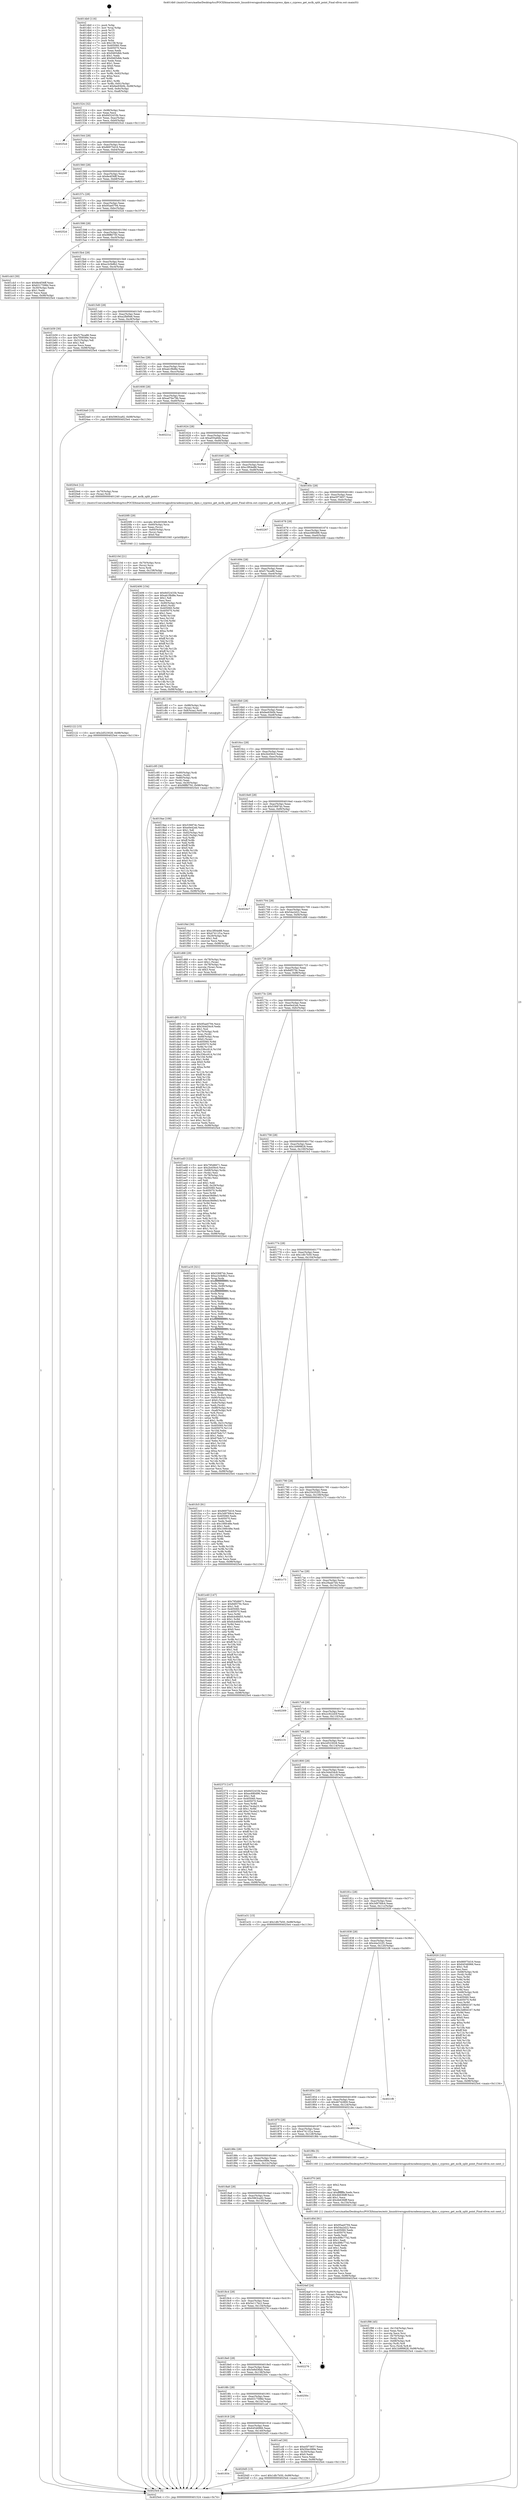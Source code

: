 digraph "0x4014b0" {
  label = "0x4014b0 (/mnt/c/Users/mathe/Desktop/tcc/POCII/binaries/extr_linuxdriversgpudrmradeoncypress_dpm.c_cypress_get_mclk_split_point_Final-ollvm.out::main(0))"
  labelloc = "t"
  node[shape=record]

  Entry [label="",width=0.3,height=0.3,shape=circle,fillcolor=black,style=filled]
  "0x401524" [label="{
     0x401524 [32]\l
     | [instrs]\l
     &nbsp;&nbsp;0x401524 \<+6\>: mov -0x98(%rbp),%eax\l
     &nbsp;&nbsp;0x40152a \<+2\>: mov %eax,%ecx\l
     &nbsp;&nbsp;0x40152c \<+6\>: sub $0x8452433b,%ecx\l
     &nbsp;&nbsp;0x401532 \<+6\>: mov %eax,-0xac(%rbp)\l
     &nbsp;&nbsp;0x401538 \<+6\>: mov %ecx,-0xb0(%rbp)\l
     &nbsp;&nbsp;0x40153e \<+6\>: je 00000000004025cd \<main+0x111d\>\l
  }"]
  "0x4025cd" [label="{
     0x4025cd\l
  }", style=dashed]
  "0x401544" [label="{
     0x401544 [28]\l
     | [instrs]\l
     &nbsp;&nbsp;0x401544 \<+5\>: jmp 0000000000401549 \<main+0x99\>\l
     &nbsp;&nbsp;0x401549 \<+6\>: mov -0xac(%rbp),%eax\l
     &nbsp;&nbsp;0x40154f \<+5\>: sub $0x86975d16,%eax\l
     &nbsp;&nbsp;0x401554 \<+6\>: mov %eax,-0xb4(%rbp)\l
     &nbsp;&nbsp;0x40155a \<+6\>: je 000000000040258f \<main+0x10df\>\l
  }"]
  Exit [label="",width=0.3,height=0.3,shape=circle,fillcolor=black,style=filled,peripheries=2]
  "0x40258f" [label="{
     0x40258f\l
  }", style=dashed]
  "0x401560" [label="{
     0x401560 [28]\l
     | [instrs]\l
     &nbsp;&nbsp;0x401560 \<+5\>: jmp 0000000000401565 \<main+0xb5\>\l
     &nbsp;&nbsp;0x401565 \<+6\>: mov -0xac(%rbp),%eax\l
     &nbsp;&nbsp;0x40156b \<+5\>: sub $0x8e4f36ff,%eax\l
     &nbsp;&nbsp;0x401570 \<+6\>: mov %eax,-0xb8(%rbp)\l
     &nbsp;&nbsp;0x401576 \<+6\>: je 0000000000401cd1 \<main+0x821\>\l
  }"]
  "0x402122" [label="{
     0x402122 [15]\l
     | [instrs]\l
     &nbsp;&nbsp;0x402122 \<+10\>: movl $0x2d523028,-0x98(%rbp)\l
     &nbsp;&nbsp;0x40212c \<+5\>: jmp 00000000004025e4 \<main+0x1134\>\l
  }"]
  "0x401cd1" [label="{
     0x401cd1\l
  }", style=dashed]
  "0x40157c" [label="{
     0x40157c [28]\l
     | [instrs]\l
     &nbsp;&nbsp;0x40157c \<+5\>: jmp 0000000000401581 \<main+0xd1\>\l
     &nbsp;&nbsp;0x401581 \<+6\>: mov -0xac(%rbp),%eax\l
     &nbsp;&nbsp;0x401587 \<+5\>: sub $0x95ae0794,%eax\l
     &nbsp;&nbsp;0x40158c \<+6\>: mov %eax,-0xbc(%rbp)\l
     &nbsp;&nbsp;0x401592 \<+6\>: je 000000000040252d \<main+0x107d\>\l
  }"]
  "0x40210d" [label="{
     0x40210d [21]\l
     | [instrs]\l
     &nbsp;&nbsp;0x40210d \<+4\>: mov -0x70(%rbp),%rcx\l
     &nbsp;&nbsp;0x402111 \<+3\>: mov (%rcx),%rcx\l
     &nbsp;&nbsp;0x402114 \<+3\>: mov %rcx,%rdi\l
     &nbsp;&nbsp;0x402117 \<+6\>: mov %eax,-0x158(%rbp)\l
     &nbsp;&nbsp;0x40211d \<+5\>: call 0000000000401030 \<free@plt\>\l
     | [calls]\l
     &nbsp;&nbsp;0x401030 \{1\} (unknown)\l
  }"]
  "0x40252d" [label="{
     0x40252d\l
  }", style=dashed]
  "0x401598" [label="{
     0x401598 [28]\l
     | [instrs]\l
     &nbsp;&nbsp;0x401598 \<+5\>: jmp 000000000040159d \<main+0xed\>\l
     &nbsp;&nbsp;0x40159d \<+6\>: mov -0xac(%rbp),%eax\l
     &nbsp;&nbsp;0x4015a3 \<+5\>: sub $0x98ffd750,%eax\l
     &nbsp;&nbsp;0x4015a8 \<+6\>: mov %eax,-0xc0(%rbp)\l
     &nbsp;&nbsp;0x4015ae \<+6\>: je 0000000000401cb3 \<main+0x803\>\l
  }"]
  "0x4020f0" [label="{
     0x4020f0 [29]\l
     | [instrs]\l
     &nbsp;&nbsp;0x4020f0 \<+10\>: movabs $0x4030d6,%rdi\l
     &nbsp;&nbsp;0x4020fa \<+4\>: mov -0x60(%rbp),%rcx\l
     &nbsp;&nbsp;0x4020fe \<+2\>: mov %eax,(%rcx)\l
     &nbsp;&nbsp;0x402100 \<+4\>: mov -0x60(%rbp),%rcx\l
     &nbsp;&nbsp;0x402104 \<+2\>: mov (%rcx),%esi\l
     &nbsp;&nbsp;0x402106 \<+2\>: mov $0x0,%al\l
     &nbsp;&nbsp;0x402108 \<+5\>: call 0000000000401040 \<printf@plt\>\l
     | [calls]\l
     &nbsp;&nbsp;0x401040 \{1\} (unknown)\l
  }"]
  "0x401cb3" [label="{
     0x401cb3 [30]\l
     | [instrs]\l
     &nbsp;&nbsp;0x401cb3 \<+5\>: mov $0x8e4f36ff,%eax\l
     &nbsp;&nbsp;0x401cb8 \<+5\>: mov $0x6317598d,%ecx\l
     &nbsp;&nbsp;0x401cbd \<+3\>: mov -0x30(%rbp),%edx\l
     &nbsp;&nbsp;0x401cc0 \<+3\>: cmp $0x1,%edx\l
     &nbsp;&nbsp;0x401cc3 \<+3\>: cmovl %ecx,%eax\l
     &nbsp;&nbsp;0x401cc6 \<+6\>: mov %eax,-0x98(%rbp)\l
     &nbsp;&nbsp;0x401ccc \<+5\>: jmp 00000000004025e4 \<main+0x1134\>\l
  }"]
  "0x4015b4" [label="{
     0x4015b4 [28]\l
     | [instrs]\l
     &nbsp;&nbsp;0x4015b4 \<+5\>: jmp 00000000004015b9 \<main+0x109\>\l
     &nbsp;&nbsp;0x4015b9 \<+6\>: mov -0xac(%rbp),%eax\l
     &nbsp;&nbsp;0x4015bf \<+5\>: sub $0xa1b3b8b2,%eax\l
     &nbsp;&nbsp;0x4015c4 \<+6\>: mov %eax,-0xc4(%rbp)\l
     &nbsp;&nbsp;0x4015ca \<+6\>: je 0000000000401b59 \<main+0x6a9\>\l
  }"]
  "0x401934" [label="{
     0x401934\l
  }", style=dashed]
  "0x401b59" [label="{
     0x401b59 [30]\l
     | [instrs]\l
     &nbsp;&nbsp;0x401b59 \<+5\>: mov $0xf17bca86,%eax\l
     &nbsp;&nbsp;0x401b5e \<+5\>: mov $0x7f59599c,%ecx\l
     &nbsp;&nbsp;0x401b63 \<+3\>: mov -0x31(%rbp),%dl\l
     &nbsp;&nbsp;0x401b66 \<+3\>: test $0x1,%dl\l
     &nbsp;&nbsp;0x401b69 \<+3\>: cmovne %ecx,%eax\l
     &nbsp;&nbsp;0x401b6c \<+6\>: mov %eax,-0x98(%rbp)\l
     &nbsp;&nbsp;0x401b72 \<+5\>: jmp 00000000004025e4 \<main+0x1134\>\l
  }"]
  "0x4015d0" [label="{
     0x4015d0 [28]\l
     | [instrs]\l
     &nbsp;&nbsp;0x4015d0 \<+5\>: jmp 00000000004015d5 \<main+0x125\>\l
     &nbsp;&nbsp;0x4015d5 \<+6\>: mov -0xac(%rbp),%eax\l
     &nbsp;&nbsp;0x4015db \<+5\>: sub $0xa2fbf0e6,%eax\l
     &nbsp;&nbsp;0x4015e0 \<+6\>: mov %eax,-0xc8(%rbp)\l
     &nbsp;&nbsp;0x4015e6 \<+6\>: je 0000000000401c0a \<main+0x75a\>\l
  }"]
  "0x4020d5" [label="{
     0x4020d5 [15]\l
     | [instrs]\l
     &nbsp;&nbsp;0x4020d5 \<+10\>: movl $0x1dfc7b50,-0x98(%rbp)\l
     &nbsp;&nbsp;0x4020df \<+5\>: jmp 00000000004025e4 \<main+0x1134\>\l
  }"]
  "0x401c0a" [label="{
     0x401c0a\l
  }", style=dashed]
  "0x4015ec" [label="{
     0x4015ec [28]\l
     | [instrs]\l
     &nbsp;&nbsp;0x4015ec \<+5\>: jmp 00000000004015f1 \<main+0x141\>\l
     &nbsp;&nbsp;0x4015f1 \<+6\>: mov -0xac(%rbp),%eax\l
     &nbsp;&nbsp;0x4015f7 \<+5\>: sub $0xab1f6d8e,%eax\l
     &nbsp;&nbsp;0x4015fc \<+6\>: mov %eax,-0xcc(%rbp)\l
     &nbsp;&nbsp;0x401602 \<+6\>: je 00000000004024a0 \<main+0xff0\>\l
  }"]
  "0x401f98" [label="{
     0x401f98 [45]\l
     | [instrs]\l
     &nbsp;&nbsp;0x401f98 \<+6\>: mov -0x154(%rbp),%ecx\l
     &nbsp;&nbsp;0x401f9e \<+3\>: imul %eax,%ecx\l
     &nbsp;&nbsp;0x401fa1 \<+3\>: movslq %ecx,%rsi\l
     &nbsp;&nbsp;0x401fa4 \<+4\>: mov -0x70(%rbp),%rdi\l
     &nbsp;&nbsp;0x401fa8 \<+3\>: mov (%rdi),%rdi\l
     &nbsp;&nbsp;0x401fab \<+4\>: mov -0x68(%rbp),%r8\l
     &nbsp;&nbsp;0x401faf \<+3\>: movslq (%r8),%r8\l
     &nbsp;&nbsp;0x401fb2 \<+4\>: mov %rsi,(%rdi,%r8,8)\l
     &nbsp;&nbsp;0x401fb6 \<+10\>: movl $0x1b999828,-0x98(%rbp)\l
     &nbsp;&nbsp;0x401fc0 \<+5\>: jmp 00000000004025e4 \<main+0x1134\>\l
  }"]
  "0x4024a0" [label="{
     0x4024a0 [15]\l
     | [instrs]\l
     &nbsp;&nbsp;0x4024a0 \<+10\>: movl $0x5963ca92,-0x98(%rbp)\l
     &nbsp;&nbsp;0x4024aa \<+5\>: jmp 00000000004025e4 \<main+0x1134\>\l
  }"]
  "0x401608" [label="{
     0x401608 [28]\l
     | [instrs]\l
     &nbsp;&nbsp;0x401608 \<+5\>: jmp 000000000040160d \<main+0x15d\>\l
     &nbsp;&nbsp;0x40160d \<+6\>: mov -0xac(%rbp),%eax\l
     &nbsp;&nbsp;0x401613 \<+5\>: sub $0xad76e79b,%eax\l
     &nbsp;&nbsp;0x401618 \<+6\>: mov %eax,-0xd0(%rbp)\l
     &nbsp;&nbsp;0x40161e \<+6\>: je 000000000040221a \<main+0xd6a\>\l
  }"]
  "0x401f70" [label="{
     0x401f70 [40]\l
     | [instrs]\l
     &nbsp;&nbsp;0x401f70 \<+5\>: mov $0x2,%ecx\l
     &nbsp;&nbsp;0x401f75 \<+1\>: cltd\l
     &nbsp;&nbsp;0x401f76 \<+2\>: idiv %ecx\l
     &nbsp;&nbsp;0x401f78 \<+6\>: imul $0xfffffffe,%edx,%ecx\l
     &nbsp;&nbsp;0x401f7e \<+6\>: sub $0x4b63fdff,%ecx\l
     &nbsp;&nbsp;0x401f84 \<+3\>: add $0x1,%ecx\l
     &nbsp;&nbsp;0x401f87 \<+6\>: add $0x4b63fdff,%ecx\l
     &nbsp;&nbsp;0x401f8d \<+6\>: mov %ecx,-0x154(%rbp)\l
     &nbsp;&nbsp;0x401f93 \<+5\>: call 0000000000401160 \<next_i\>\l
     | [calls]\l
     &nbsp;&nbsp;0x401160 \{1\} (/mnt/c/Users/mathe/Desktop/tcc/POCII/binaries/extr_linuxdriversgpudrmradeoncypress_dpm.c_cypress_get_mclk_split_point_Final-ollvm.out::next_i)\l
  }"]
  "0x40221a" [label="{
     0x40221a\l
  }", style=dashed]
  "0x401624" [label="{
     0x401624 [28]\l
     | [instrs]\l
     &nbsp;&nbsp;0x401624 \<+5\>: jmp 0000000000401629 \<main+0x179\>\l
     &nbsp;&nbsp;0x401629 \<+6\>: mov -0xac(%rbp),%eax\l
     &nbsp;&nbsp;0x40162f \<+5\>: sub $0xaf35a84b,%eax\l
     &nbsp;&nbsp;0x401634 \<+6\>: mov %eax,-0xd4(%rbp)\l
     &nbsp;&nbsp;0x40163a \<+6\>: je 00000000004025b9 \<main+0x1109\>\l
  }"]
  "0x401d85" [label="{
     0x401d85 [172]\l
     | [instrs]\l
     &nbsp;&nbsp;0x401d85 \<+5\>: mov $0x95ae0794,%ecx\l
     &nbsp;&nbsp;0x401d8a \<+5\>: mov $0x344d34c9,%edx\l
     &nbsp;&nbsp;0x401d8f \<+3\>: mov $0x1,%sil\l
     &nbsp;&nbsp;0x401d92 \<+4\>: mov -0x70(%rbp),%rdi\l
     &nbsp;&nbsp;0x401d96 \<+3\>: mov %rax,(%rdi)\l
     &nbsp;&nbsp;0x401d99 \<+4\>: mov -0x68(%rbp),%rax\l
     &nbsp;&nbsp;0x401d9d \<+6\>: movl $0x0,(%rax)\l
     &nbsp;&nbsp;0x401da3 \<+8\>: mov 0x405060,%r8d\l
     &nbsp;&nbsp;0x401dab \<+8\>: mov 0x405070,%r9d\l
     &nbsp;&nbsp;0x401db3 \<+3\>: mov %r8d,%r10d\l
     &nbsp;&nbsp;0x401db6 \<+7\>: sub $0x336cc614,%r10d\l
     &nbsp;&nbsp;0x401dbd \<+4\>: sub $0x1,%r10d\l
     &nbsp;&nbsp;0x401dc1 \<+7\>: add $0x336cc614,%r10d\l
     &nbsp;&nbsp;0x401dc8 \<+4\>: imul %r10d,%r8d\l
     &nbsp;&nbsp;0x401dcc \<+4\>: and $0x1,%r8d\l
     &nbsp;&nbsp;0x401dd0 \<+4\>: cmp $0x0,%r8d\l
     &nbsp;&nbsp;0x401dd4 \<+4\>: sete %r11b\l
     &nbsp;&nbsp;0x401dd8 \<+4\>: cmp $0xa,%r9d\l
     &nbsp;&nbsp;0x401ddc \<+3\>: setl %bl\l
     &nbsp;&nbsp;0x401ddf \<+3\>: mov %r11b,%r14b\l
     &nbsp;&nbsp;0x401de2 \<+4\>: xor $0xff,%r14b\l
     &nbsp;&nbsp;0x401de6 \<+3\>: mov %bl,%r15b\l
     &nbsp;&nbsp;0x401de9 \<+4\>: xor $0xff,%r15b\l
     &nbsp;&nbsp;0x401ded \<+4\>: xor $0x1,%sil\l
     &nbsp;&nbsp;0x401df1 \<+3\>: mov %r14b,%r12b\l
     &nbsp;&nbsp;0x401df4 \<+4\>: and $0xff,%r12b\l
     &nbsp;&nbsp;0x401df8 \<+3\>: and %sil,%r11b\l
     &nbsp;&nbsp;0x401dfb \<+3\>: mov %r15b,%r13b\l
     &nbsp;&nbsp;0x401dfe \<+4\>: and $0xff,%r13b\l
     &nbsp;&nbsp;0x401e02 \<+3\>: and %sil,%bl\l
     &nbsp;&nbsp;0x401e05 \<+3\>: or %r11b,%r12b\l
     &nbsp;&nbsp;0x401e08 \<+3\>: or %bl,%r13b\l
     &nbsp;&nbsp;0x401e0b \<+3\>: xor %r13b,%r12b\l
     &nbsp;&nbsp;0x401e0e \<+3\>: or %r15b,%r14b\l
     &nbsp;&nbsp;0x401e11 \<+4\>: xor $0xff,%r14b\l
     &nbsp;&nbsp;0x401e15 \<+4\>: or $0x1,%sil\l
     &nbsp;&nbsp;0x401e19 \<+3\>: and %sil,%r14b\l
     &nbsp;&nbsp;0x401e1c \<+3\>: or %r14b,%r12b\l
     &nbsp;&nbsp;0x401e1f \<+4\>: test $0x1,%r12b\l
     &nbsp;&nbsp;0x401e23 \<+3\>: cmovne %edx,%ecx\l
     &nbsp;&nbsp;0x401e26 \<+6\>: mov %ecx,-0x98(%rbp)\l
     &nbsp;&nbsp;0x401e2c \<+5\>: jmp 00000000004025e4 \<main+0x1134\>\l
  }"]
  "0x4025b9" [label="{
     0x4025b9\l
  }", style=dashed]
  "0x401640" [label="{
     0x401640 [28]\l
     | [instrs]\l
     &nbsp;&nbsp;0x401640 \<+5\>: jmp 0000000000401645 \<main+0x195\>\l
     &nbsp;&nbsp;0x401645 \<+6\>: mov -0xac(%rbp),%eax\l
     &nbsp;&nbsp;0x40164b \<+5\>: sub $0xc3f04e88,%eax\l
     &nbsp;&nbsp;0x401650 \<+6\>: mov %eax,-0xd8(%rbp)\l
     &nbsp;&nbsp;0x401656 \<+6\>: je 00000000004020e4 \<main+0xc34\>\l
  }"]
  "0x401918" [label="{
     0x401918 [28]\l
     | [instrs]\l
     &nbsp;&nbsp;0x401918 \<+5\>: jmp 000000000040191d \<main+0x46d\>\l
     &nbsp;&nbsp;0x40191d \<+6\>: mov -0xac(%rbp),%eax\l
     &nbsp;&nbsp;0x401923 \<+5\>: sub $0x64546966,%eax\l
     &nbsp;&nbsp;0x401928 \<+6\>: mov %eax,-0x140(%rbp)\l
     &nbsp;&nbsp;0x40192e \<+6\>: je 00000000004020d5 \<main+0xc25\>\l
  }"]
  "0x4020e4" [label="{
     0x4020e4 [12]\l
     | [instrs]\l
     &nbsp;&nbsp;0x4020e4 \<+4\>: mov -0x70(%rbp),%rax\l
     &nbsp;&nbsp;0x4020e8 \<+3\>: mov (%rax),%rdi\l
     &nbsp;&nbsp;0x4020eb \<+5\>: call 0000000000401240 \<cypress_get_mclk_split_point\>\l
     | [calls]\l
     &nbsp;&nbsp;0x401240 \{1\} (/mnt/c/Users/mathe/Desktop/tcc/POCII/binaries/extr_linuxdriversgpudrmradeoncypress_dpm.c_cypress_get_mclk_split_point_Final-ollvm.out::cypress_get_mclk_split_point)\l
  }"]
  "0x40165c" [label="{
     0x40165c [28]\l
     | [instrs]\l
     &nbsp;&nbsp;0x40165c \<+5\>: jmp 0000000000401661 \<main+0x1b1\>\l
     &nbsp;&nbsp;0x401661 \<+6\>: mov -0xac(%rbp),%eax\l
     &nbsp;&nbsp;0x401667 \<+5\>: sub $0xe5f73657,%eax\l
     &nbsp;&nbsp;0x40166c \<+6\>: mov %eax,-0xdc(%rbp)\l
     &nbsp;&nbsp;0x401672 \<+6\>: je 0000000000402267 \<main+0xdb7\>\l
  }"]
  "0x401cef" [label="{
     0x401cef [30]\l
     | [instrs]\l
     &nbsp;&nbsp;0x401cef \<+5\>: mov $0xe5f73657,%eax\l
     &nbsp;&nbsp;0x401cf4 \<+5\>: mov $0x50ec089e,%ecx\l
     &nbsp;&nbsp;0x401cf9 \<+3\>: mov -0x30(%rbp),%edx\l
     &nbsp;&nbsp;0x401cfc \<+3\>: cmp $0x0,%edx\l
     &nbsp;&nbsp;0x401cff \<+3\>: cmove %ecx,%eax\l
     &nbsp;&nbsp;0x401d02 \<+6\>: mov %eax,-0x98(%rbp)\l
     &nbsp;&nbsp;0x401d08 \<+5\>: jmp 00000000004025e4 \<main+0x1134\>\l
  }"]
  "0x402267" [label="{
     0x402267\l
  }", style=dashed]
  "0x401678" [label="{
     0x401678 [28]\l
     | [instrs]\l
     &nbsp;&nbsp;0x401678 \<+5\>: jmp 000000000040167d \<main+0x1cd\>\l
     &nbsp;&nbsp;0x40167d \<+6\>: mov -0xac(%rbp),%eax\l
     &nbsp;&nbsp;0x401683 \<+5\>: sub $0xec680d96,%eax\l
     &nbsp;&nbsp;0x401688 \<+6\>: mov %eax,-0xe0(%rbp)\l
     &nbsp;&nbsp;0x40168e \<+6\>: je 0000000000402406 \<main+0xf56\>\l
  }"]
  "0x4018fc" [label="{
     0x4018fc [28]\l
     | [instrs]\l
     &nbsp;&nbsp;0x4018fc \<+5\>: jmp 0000000000401901 \<main+0x451\>\l
     &nbsp;&nbsp;0x401901 \<+6\>: mov -0xac(%rbp),%eax\l
     &nbsp;&nbsp;0x401907 \<+5\>: sub $0x6317598d,%eax\l
     &nbsp;&nbsp;0x40190c \<+6\>: mov %eax,-0x13c(%rbp)\l
     &nbsp;&nbsp;0x401912 \<+6\>: je 0000000000401cef \<main+0x83f\>\l
  }"]
  "0x402406" [label="{
     0x402406 [154]\l
     | [instrs]\l
     &nbsp;&nbsp;0x402406 \<+5\>: mov $0x8452433b,%eax\l
     &nbsp;&nbsp;0x40240b \<+5\>: mov $0xab1f6d8e,%ecx\l
     &nbsp;&nbsp;0x402410 \<+2\>: mov $0x1,%dl\l
     &nbsp;&nbsp;0x402412 \<+2\>: xor %esi,%esi\l
     &nbsp;&nbsp;0x402414 \<+7\>: mov -0x90(%rbp),%rdi\l
     &nbsp;&nbsp;0x40241b \<+6\>: movl $0x0,(%rdi)\l
     &nbsp;&nbsp;0x402421 \<+8\>: mov 0x405060,%r8d\l
     &nbsp;&nbsp;0x402429 \<+8\>: mov 0x405070,%r9d\l
     &nbsp;&nbsp;0x402431 \<+3\>: sub $0x1,%esi\l
     &nbsp;&nbsp;0x402434 \<+3\>: mov %r8d,%r10d\l
     &nbsp;&nbsp;0x402437 \<+3\>: add %esi,%r10d\l
     &nbsp;&nbsp;0x40243a \<+4\>: imul %r10d,%r8d\l
     &nbsp;&nbsp;0x40243e \<+4\>: and $0x1,%r8d\l
     &nbsp;&nbsp;0x402442 \<+4\>: cmp $0x0,%r8d\l
     &nbsp;&nbsp;0x402446 \<+4\>: sete %r11b\l
     &nbsp;&nbsp;0x40244a \<+4\>: cmp $0xa,%r9d\l
     &nbsp;&nbsp;0x40244e \<+3\>: setl %bl\l
     &nbsp;&nbsp;0x402451 \<+3\>: mov %r11b,%r14b\l
     &nbsp;&nbsp;0x402454 \<+4\>: xor $0xff,%r14b\l
     &nbsp;&nbsp;0x402458 \<+3\>: mov %bl,%r15b\l
     &nbsp;&nbsp;0x40245b \<+4\>: xor $0xff,%r15b\l
     &nbsp;&nbsp;0x40245f \<+3\>: xor $0x1,%dl\l
     &nbsp;&nbsp;0x402462 \<+3\>: mov %r14b,%r12b\l
     &nbsp;&nbsp;0x402465 \<+4\>: and $0xff,%r12b\l
     &nbsp;&nbsp;0x402469 \<+3\>: and %dl,%r11b\l
     &nbsp;&nbsp;0x40246c \<+3\>: mov %r15b,%r13b\l
     &nbsp;&nbsp;0x40246f \<+4\>: and $0xff,%r13b\l
     &nbsp;&nbsp;0x402473 \<+2\>: and %dl,%bl\l
     &nbsp;&nbsp;0x402475 \<+3\>: or %r11b,%r12b\l
     &nbsp;&nbsp;0x402478 \<+3\>: or %bl,%r13b\l
     &nbsp;&nbsp;0x40247b \<+3\>: xor %r13b,%r12b\l
     &nbsp;&nbsp;0x40247e \<+3\>: or %r15b,%r14b\l
     &nbsp;&nbsp;0x402481 \<+4\>: xor $0xff,%r14b\l
     &nbsp;&nbsp;0x402485 \<+3\>: or $0x1,%dl\l
     &nbsp;&nbsp;0x402488 \<+3\>: and %dl,%r14b\l
     &nbsp;&nbsp;0x40248b \<+3\>: or %r14b,%r12b\l
     &nbsp;&nbsp;0x40248e \<+4\>: test $0x1,%r12b\l
     &nbsp;&nbsp;0x402492 \<+3\>: cmovne %ecx,%eax\l
     &nbsp;&nbsp;0x402495 \<+6\>: mov %eax,-0x98(%rbp)\l
     &nbsp;&nbsp;0x40249b \<+5\>: jmp 00000000004025e4 \<main+0x1134\>\l
  }"]
  "0x401694" [label="{
     0x401694 [28]\l
     | [instrs]\l
     &nbsp;&nbsp;0x401694 \<+5\>: jmp 0000000000401699 \<main+0x1e9\>\l
     &nbsp;&nbsp;0x401699 \<+6\>: mov -0xac(%rbp),%eax\l
     &nbsp;&nbsp;0x40169f \<+5\>: sub $0xf17bca86,%eax\l
     &nbsp;&nbsp;0x4016a4 \<+6\>: mov %eax,-0xe4(%rbp)\l
     &nbsp;&nbsp;0x4016aa \<+6\>: je 0000000000401c82 \<main+0x7d2\>\l
  }"]
  "0x40250c" [label="{
     0x40250c\l
  }", style=dashed]
  "0x401c82" [label="{
     0x401c82 [19]\l
     | [instrs]\l
     &nbsp;&nbsp;0x401c82 \<+7\>: mov -0x88(%rbp),%rax\l
     &nbsp;&nbsp;0x401c89 \<+3\>: mov (%rax),%rax\l
     &nbsp;&nbsp;0x401c8c \<+4\>: mov 0x8(%rax),%rdi\l
     &nbsp;&nbsp;0x401c90 \<+5\>: call 0000000000401060 \<atoi@plt\>\l
     | [calls]\l
     &nbsp;&nbsp;0x401060 \{1\} (unknown)\l
  }"]
  "0x4016b0" [label="{
     0x4016b0 [28]\l
     | [instrs]\l
     &nbsp;&nbsp;0x4016b0 \<+5\>: jmp 00000000004016b5 \<main+0x205\>\l
     &nbsp;&nbsp;0x4016b5 \<+6\>: mov -0xac(%rbp),%eax\l
     &nbsp;&nbsp;0x4016bb \<+5\>: sub $0xfee93b0b,%eax\l
     &nbsp;&nbsp;0x4016c0 \<+6\>: mov %eax,-0xe8(%rbp)\l
     &nbsp;&nbsp;0x4016c6 \<+6\>: je 00000000004019ae \<main+0x4fe\>\l
  }"]
  "0x4018e0" [label="{
     0x4018e0 [28]\l
     | [instrs]\l
     &nbsp;&nbsp;0x4018e0 \<+5\>: jmp 00000000004018e5 \<main+0x435\>\l
     &nbsp;&nbsp;0x4018e5 \<+6\>: mov -0xac(%rbp),%eax\l
     &nbsp;&nbsp;0x4018eb \<+5\>: sub $0x5e6d36ab,%eax\l
     &nbsp;&nbsp;0x4018f0 \<+6\>: mov %eax,-0x138(%rbp)\l
     &nbsp;&nbsp;0x4018f6 \<+6\>: je 000000000040250c \<main+0x105c\>\l
  }"]
  "0x4019ae" [label="{
     0x4019ae [106]\l
     | [instrs]\l
     &nbsp;&nbsp;0x4019ae \<+5\>: mov $0x53687dc,%eax\l
     &nbsp;&nbsp;0x4019b3 \<+5\>: mov $0xe0e42eb,%ecx\l
     &nbsp;&nbsp;0x4019b8 \<+2\>: mov $0x1,%dl\l
     &nbsp;&nbsp;0x4019ba \<+7\>: mov -0x92(%rbp),%sil\l
     &nbsp;&nbsp;0x4019c1 \<+7\>: mov -0x91(%rbp),%dil\l
     &nbsp;&nbsp;0x4019c8 \<+3\>: mov %sil,%r8b\l
     &nbsp;&nbsp;0x4019cb \<+4\>: xor $0xff,%r8b\l
     &nbsp;&nbsp;0x4019cf \<+3\>: mov %dil,%r9b\l
     &nbsp;&nbsp;0x4019d2 \<+4\>: xor $0xff,%r9b\l
     &nbsp;&nbsp;0x4019d6 \<+3\>: xor $0x0,%dl\l
     &nbsp;&nbsp;0x4019d9 \<+3\>: mov %r8b,%r10b\l
     &nbsp;&nbsp;0x4019dc \<+4\>: and $0x0,%r10b\l
     &nbsp;&nbsp;0x4019e0 \<+3\>: and %dl,%sil\l
     &nbsp;&nbsp;0x4019e3 \<+3\>: mov %r9b,%r11b\l
     &nbsp;&nbsp;0x4019e6 \<+4\>: and $0x0,%r11b\l
     &nbsp;&nbsp;0x4019ea \<+3\>: and %dl,%dil\l
     &nbsp;&nbsp;0x4019ed \<+3\>: or %sil,%r10b\l
     &nbsp;&nbsp;0x4019f0 \<+3\>: or %dil,%r11b\l
     &nbsp;&nbsp;0x4019f3 \<+3\>: xor %r11b,%r10b\l
     &nbsp;&nbsp;0x4019f6 \<+3\>: or %r9b,%r8b\l
     &nbsp;&nbsp;0x4019f9 \<+4\>: xor $0xff,%r8b\l
     &nbsp;&nbsp;0x4019fd \<+3\>: or $0x0,%dl\l
     &nbsp;&nbsp;0x401a00 \<+3\>: and %dl,%r8b\l
     &nbsp;&nbsp;0x401a03 \<+3\>: or %r8b,%r10b\l
     &nbsp;&nbsp;0x401a06 \<+4\>: test $0x1,%r10b\l
     &nbsp;&nbsp;0x401a0a \<+3\>: cmovne %ecx,%eax\l
     &nbsp;&nbsp;0x401a0d \<+6\>: mov %eax,-0x98(%rbp)\l
     &nbsp;&nbsp;0x401a13 \<+5\>: jmp 00000000004025e4 \<main+0x1134\>\l
  }"]
  "0x4016cc" [label="{
     0x4016cc [28]\l
     | [instrs]\l
     &nbsp;&nbsp;0x4016cc \<+5\>: jmp 00000000004016d1 \<main+0x221\>\l
     &nbsp;&nbsp;0x4016d1 \<+6\>: mov -0xac(%rbp),%eax\l
     &nbsp;&nbsp;0x4016d7 \<+5\>: sub $0x2b456c0,%eax\l
     &nbsp;&nbsp;0x4016dc \<+6\>: mov %eax,-0xec(%rbp)\l
     &nbsp;&nbsp;0x4016e2 \<+6\>: je 0000000000401f4d \<main+0xa9d\>\l
  }"]
  "0x4025e4" [label="{
     0x4025e4 [5]\l
     | [instrs]\l
     &nbsp;&nbsp;0x4025e4 \<+5\>: jmp 0000000000401524 \<main+0x74\>\l
  }"]
  "0x4014b0" [label="{
     0x4014b0 [116]\l
     | [instrs]\l
     &nbsp;&nbsp;0x4014b0 \<+1\>: push %rbp\l
     &nbsp;&nbsp;0x4014b1 \<+3\>: mov %rsp,%rbp\l
     &nbsp;&nbsp;0x4014b4 \<+2\>: push %r15\l
     &nbsp;&nbsp;0x4014b6 \<+2\>: push %r14\l
     &nbsp;&nbsp;0x4014b8 \<+2\>: push %r13\l
     &nbsp;&nbsp;0x4014ba \<+2\>: push %r12\l
     &nbsp;&nbsp;0x4014bc \<+1\>: push %rbx\l
     &nbsp;&nbsp;0x4014bd \<+7\>: sub $0x158,%rsp\l
     &nbsp;&nbsp;0x4014c4 \<+7\>: mov 0x405060,%eax\l
     &nbsp;&nbsp;0x4014cb \<+7\>: mov 0x405070,%ecx\l
     &nbsp;&nbsp;0x4014d2 \<+2\>: mov %eax,%edx\l
     &nbsp;&nbsp;0x4014d4 \<+6\>: sub $0x9465dbb,%edx\l
     &nbsp;&nbsp;0x4014da \<+3\>: sub $0x1,%edx\l
     &nbsp;&nbsp;0x4014dd \<+6\>: add $0x9465dbb,%edx\l
     &nbsp;&nbsp;0x4014e3 \<+3\>: imul %edx,%eax\l
     &nbsp;&nbsp;0x4014e6 \<+3\>: and $0x1,%eax\l
     &nbsp;&nbsp;0x4014e9 \<+3\>: cmp $0x0,%eax\l
     &nbsp;&nbsp;0x4014ec \<+4\>: sete %r8b\l
     &nbsp;&nbsp;0x4014f0 \<+4\>: and $0x1,%r8b\l
     &nbsp;&nbsp;0x4014f4 \<+7\>: mov %r8b,-0x92(%rbp)\l
     &nbsp;&nbsp;0x4014fb \<+3\>: cmp $0xa,%ecx\l
     &nbsp;&nbsp;0x4014fe \<+4\>: setl %r8b\l
     &nbsp;&nbsp;0x401502 \<+4\>: and $0x1,%r8b\l
     &nbsp;&nbsp;0x401506 \<+7\>: mov %r8b,-0x91(%rbp)\l
     &nbsp;&nbsp;0x40150d \<+10\>: movl $0xfee93b0b,-0x98(%rbp)\l
     &nbsp;&nbsp;0x401517 \<+6\>: mov %edi,-0x9c(%rbp)\l
     &nbsp;&nbsp;0x40151d \<+7\>: mov %rsi,-0xa8(%rbp)\l
  }"]
  "0x402276" [label="{
     0x402276\l
  }", style=dashed]
  "0x401f4d" [label="{
     0x401f4d [30]\l
     | [instrs]\l
     &nbsp;&nbsp;0x401f4d \<+5\>: mov $0xc3f04e88,%eax\l
     &nbsp;&nbsp;0x401f52 \<+5\>: mov $0x47411f1a,%ecx\l
     &nbsp;&nbsp;0x401f57 \<+3\>: mov -0x29(%rbp),%dl\l
     &nbsp;&nbsp;0x401f5a \<+3\>: test $0x1,%dl\l
     &nbsp;&nbsp;0x401f5d \<+3\>: cmovne %ecx,%eax\l
     &nbsp;&nbsp;0x401f60 \<+6\>: mov %eax,-0x98(%rbp)\l
     &nbsp;&nbsp;0x401f66 \<+5\>: jmp 00000000004025e4 \<main+0x1134\>\l
  }"]
  "0x4016e8" [label="{
     0x4016e8 [28]\l
     | [instrs]\l
     &nbsp;&nbsp;0x4016e8 \<+5\>: jmp 00000000004016ed \<main+0x23d\>\l
     &nbsp;&nbsp;0x4016ed \<+6\>: mov -0xac(%rbp),%eax\l
     &nbsp;&nbsp;0x4016f3 \<+5\>: sub $0x53687dc,%eax\l
     &nbsp;&nbsp;0x4016f8 \<+6\>: mov %eax,-0xf0(%rbp)\l
     &nbsp;&nbsp;0x4016fe \<+6\>: je 00000000004024c7 \<main+0x1017\>\l
  }"]
  "0x4018c4" [label="{
     0x4018c4 [28]\l
     | [instrs]\l
     &nbsp;&nbsp;0x4018c4 \<+5\>: jmp 00000000004018c9 \<main+0x419\>\l
     &nbsp;&nbsp;0x4018c9 \<+6\>: mov -0xac(%rbp),%eax\l
     &nbsp;&nbsp;0x4018cf \<+5\>: sub $0x5e117bc2,%eax\l
     &nbsp;&nbsp;0x4018d4 \<+6\>: mov %eax,-0x134(%rbp)\l
     &nbsp;&nbsp;0x4018da \<+6\>: je 0000000000402276 \<main+0xdc6\>\l
  }"]
  "0x4024c7" [label="{
     0x4024c7\l
  }", style=dashed]
  "0x401704" [label="{
     0x401704 [28]\l
     | [instrs]\l
     &nbsp;&nbsp;0x401704 \<+5\>: jmp 0000000000401709 \<main+0x259\>\l
     &nbsp;&nbsp;0x401709 \<+6\>: mov -0xac(%rbp),%eax\l
     &nbsp;&nbsp;0x40170f \<+5\>: sub $0x54a2d22,%eax\l
     &nbsp;&nbsp;0x401714 \<+6\>: mov %eax,-0xf4(%rbp)\l
     &nbsp;&nbsp;0x40171a \<+6\>: je 0000000000401d68 \<main+0x8b8\>\l
  }"]
  "0x4024af" [label="{
     0x4024af [24]\l
     | [instrs]\l
     &nbsp;&nbsp;0x4024af \<+7\>: mov -0x90(%rbp),%rax\l
     &nbsp;&nbsp;0x4024b6 \<+2\>: mov (%rax),%eax\l
     &nbsp;&nbsp;0x4024b8 \<+4\>: lea -0x28(%rbp),%rsp\l
     &nbsp;&nbsp;0x4024bc \<+1\>: pop %rbx\l
     &nbsp;&nbsp;0x4024bd \<+2\>: pop %r12\l
     &nbsp;&nbsp;0x4024bf \<+2\>: pop %r13\l
     &nbsp;&nbsp;0x4024c1 \<+2\>: pop %r14\l
     &nbsp;&nbsp;0x4024c3 \<+2\>: pop %r15\l
     &nbsp;&nbsp;0x4024c5 \<+1\>: pop %rbp\l
     &nbsp;&nbsp;0x4024c6 \<+1\>: ret\l
  }"]
  "0x401d68" [label="{
     0x401d68 [29]\l
     | [instrs]\l
     &nbsp;&nbsp;0x401d68 \<+4\>: mov -0x78(%rbp),%rax\l
     &nbsp;&nbsp;0x401d6c \<+6\>: movl $0x1,(%rax)\l
     &nbsp;&nbsp;0x401d72 \<+4\>: mov -0x78(%rbp),%rax\l
     &nbsp;&nbsp;0x401d76 \<+3\>: movslq (%rax),%rax\l
     &nbsp;&nbsp;0x401d79 \<+4\>: shl $0x3,%rax\l
     &nbsp;&nbsp;0x401d7d \<+3\>: mov %rax,%rdi\l
     &nbsp;&nbsp;0x401d80 \<+5\>: call 0000000000401050 \<malloc@plt\>\l
     | [calls]\l
     &nbsp;&nbsp;0x401050 \{1\} (unknown)\l
  }"]
  "0x401720" [label="{
     0x401720 [28]\l
     | [instrs]\l
     &nbsp;&nbsp;0x401720 \<+5\>: jmp 0000000000401725 \<main+0x275\>\l
     &nbsp;&nbsp;0x401725 \<+6\>: mov -0xac(%rbp),%eax\l
     &nbsp;&nbsp;0x40172b \<+5\>: sub $0x8df379c,%eax\l
     &nbsp;&nbsp;0x401730 \<+6\>: mov %eax,-0xf8(%rbp)\l
     &nbsp;&nbsp;0x401736 \<+6\>: je 0000000000401ed3 \<main+0xa23\>\l
  }"]
  "0x4018a8" [label="{
     0x4018a8 [28]\l
     | [instrs]\l
     &nbsp;&nbsp;0x4018a8 \<+5\>: jmp 00000000004018ad \<main+0x3fd\>\l
     &nbsp;&nbsp;0x4018ad \<+6\>: mov -0xac(%rbp),%eax\l
     &nbsp;&nbsp;0x4018b3 \<+5\>: sub $0x5963ca92,%eax\l
     &nbsp;&nbsp;0x4018b8 \<+6\>: mov %eax,-0x130(%rbp)\l
     &nbsp;&nbsp;0x4018be \<+6\>: je 00000000004024af \<main+0xfff\>\l
  }"]
  "0x401ed3" [label="{
     0x401ed3 [122]\l
     | [instrs]\l
     &nbsp;&nbsp;0x401ed3 \<+5\>: mov $0x795d6671,%eax\l
     &nbsp;&nbsp;0x401ed8 \<+5\>: mov $0x2b456c0,%ecx\l
     &nbsp;&nbsp;0x401edd \<+4\>: mov -0x68(%rbp),%rdx\l
     &nbsp;&nbsp;0x401ee1 \<+2\>: mov (%rdx),%esi\l
     &nbsp;&nbsp;0x401ee3 \<+4\>: mov -0x78(%rbp),%rdx\l
     &nbsp;&nbsp;0x401ee7 \<+2\>: cmp (%rdx),%esi\l
     &nbsp;&nbsp;0x401ee9 \<+4\>: setl %dil\l
     &nbsp;&nbsp;0x401eed \<+4\>: and $0x1,%dil\l
     &nbsp;&nbsp;0x401ef1 \<+4\>: mov %dil,-0x29(%rbp)\l
     &nbsp;&nbsp;0x401ef5 \<+7\>: mov 0x405060,%esi\l
     &nbsp;&nbsp;0x401efc \<+8\>: mov 0x405070,%r8d\l
     &nbsp;&nbsp;0x401f04 \<+3\>: mov %esi,%r9d\l
     &nbsp;&nbsp;0x401f07 \<+7\>: sub $0xee38d9e3,%r9d\l
     &nbsp;&nbsp;0x401f0e \<+4\>: sub $0x1,%r9d\l
     &nbsp;&nbsp;0x401f12 \<+7\>: add $0xee38d9e3,%r9d\l
     &nbsp;&nbsp;0x401f19 \<+4\>: imul %r9d,%esi\l
     &nbsp;&nbsp;0x401f1d \<+3\>: and $0x1,%esi\l
     &nbsp;&nbsp;0x401f20 \<+3\>: cmp $0x0,%esi\l
     &nbsp;&nbsp;0x401f23 \<+4\>: sete %dil\l
     &nbsp;&nbsp;0x401f27 \<+4\>: cmp $0xa,%r8d\l
     &nbsp;&nbsp;0x401f2b \<+4\>: setl %r10b\l
     &nbsp;&nbsp;0x401f2f \<+3\>: mov %dil,%r11b\l
     &nbsp;&nbsp;0x401f32 \<+3\>: and %r10b,%r11b\l
     &nbsp;&nbsp;0x401f35 \<+3\>: xor %r10b,%dil\l
     &nbsp;&nbsp;0x401f38 \<+3\>: or %dil,%r11b\l
     &nbsp;&nbsp;0x401f3b \<+4\>: test $0x1,%r11b\l
     &nbsp;&nbsp;0x401f3f \<+3\>: cmovne %ecx,%eax\l
     &nbsp;&nbsp;0x401f42 \<+6\>: mov %eax,-0x98(%rbp)\l
     &nbsp;&nbsp;0x401f48 \<+5\>: jmp 00000000004025e4 \<main+0x1134\>\l
  }"]
  "0x40173c" [label="{
     0x40173c [28]\l
     | [instrs]\l
     &nbsp;&nbsp;0x40173c \<+5\>: jmp 0000000000401741 \<main+0x291\>\l
     &nbsp;&nbsp;0x401741 \<+6\>: mov -0xac(%rbp),%eax\l
     &nbsp;&nbsp;0x401747 \<+5\>: sub $0xe0e42eb,%eax\l
     &nbsp;&nbsp;0x40174c \<+6\>: mov %eax,-0xfc(%rbp)\l
     &nbsp;&nbsp;0x401752 \<+6\>: je 0000000000401a18 \<main+0x568\>\l
  }"]
  "0x401d0d" [label="{
     0x401d0d [91]\l
     | [instrs]\l
     &nbsp;&nbsp;0x401d0d \<+5\>: mov $0x95ae0794,%eax\l
     &nbsp;&nbsp;0x401d12 \<+5\>: mov $0x54a2d22,%ecx\l
     &nbsp;&nbsp;0x401d17 \<+7\>: mov 0x405060,%edx\l
     &nbsp;&nbsp;0x401d1e \<+7\>: mov 0x405070,%esi\l
     &nbsp;&nbsp;0x401d25 \<+2\>: mov %edx,%edi\l
     &nbsp;&nbsp;0x401d27 \<+6\>: add $0x498c7742,%edi\l
     &nbsp;&nbsp;0x401d2d \<+3\>: sub $0x1,%edi\l
     &nbsp;&nbsp;0x401d30 \<+6\>: sub $0x498c7742,%edi\l
     &nbsp;&nbsp;0x401d36 \<+3\>: imul %edi,%edx\l
     &nbsp;&nbsp;0x401d39 \<+3\>: and $0x1,%edx\l
     &nbsp;&nbsp;0x401d3c \<+3\>: cmp $0x0,%edx\l
     &nbsp;&nbsp;0x401d3f \<+4\>: sete %r8b\l
     &nbsp;&nbsp;0x401d43 \<+3\>: cmp $0xa,%esi\l
     &nbsp;&nbsp;0x401d46 \<+4\>: setl %r9b\l
     &nbsp;&nbsp;0x401d4a \<+3\>: mov %r8b,%r10b\l
     &nbsp;&nbsp;0x401d4d \<+3\>: and %r9b,%r10b\l
     &nbsp;&nbsp;0x401d50 \<+3\>: xor %r9b,%r8b\l
     &nbsp;&nbsp;0x401d53 \<+3\>: or %r8b,%r10b\l
     &nbsp;&nbsp;0x401d56 \<+4\>: test $0x1,%r10b\l
     &nbsp;&nbsp;0x401d5a \<+3\>: cmovne %ecx,%eax\l
     &nbsp;&nbsp;0x401d5d \<+6\>: mov %eax,-0x98(%rbp)\l
     &nbsp;&nbsp;0x401d63 \<+5\>: jmp 00000000004025e4 \<main+0x1134\>\l
  }"]
  "0x401a18" [label="{
     0x401a18 [321]\l
     | [instrs]\l
     &nbsp;&nbsp;0x401a18 \<+5\>: mov $0x53687dc,%eax\l
     &nbsp;&nbsp;0x401a1d \<+5\>: mov $0xa1b3b8b2,%ecx\l
     &nbsp;&nbsp;0x401a22 \<+3\>: mov %rsp,%rdx\l
     &nbsp;&nbsp;0x401a25 \<+4\>: add $0xfffffffffffffff0,%rdx\l
     &nbsp;&nbsp;0x401a29 \<+3\>: mov %rdx,%rsp\l
     &nbsp;&nbsp;0x401a2c \<+7\>: mov %rdx,-0x90(%rbp)\l
     &nbsp;&nbsp;0x401a33 \<+3\>: mov %rsp,%rdx\l
     &nbsp;&nbsp;0x401a36 \<+4\>: add $0xfffffffffffffff0,%rdx\l
     &nbsp;&nbsp;0x401a3a \<+3\>: mov %rdx,%rsp\l
     &nbsp;&nbsp;0x401a3d \<+3\>: mov %rsp,%rsi\l
     &nbsp;&nbsp;0x401a40 \<+4\>: add $0xfffffffffffffff0,%rsi\l
     &nbsp;&nbsp;0x401a44 \<+3\>: mov %rsi,%rsp\l
     &nbsp;&nbsp;0x401a47 \<+7\>: mov %rsi,-0x88(%rbp)\l
     &nbsp;&nbsp;0x401a4e \<+3\>: mov %rsp,%rsi\l
     &nbsp;&nbsp;0x401a51 \<+4\>: add $0xfffffffffffffff0,%rsi\l
     &nbsp;&nbsp;0x401a55 \<+3\>: mov %rsi,%rsp\l
     &nbsp;&nbsp;0x401a58 \<+4\>: mov %rsi,-0x80(%rbp)\l
     &nbsp;&nbsp;0x401a5c \<+3\>: mov %rsp,%rsi\l
     &nbsp;&nbsp;0x401a5f \<+4\>: add $0xfffffffffffffff0,%rsi\l
     &nbsp;&nbsp;0x401a63 \<+3\>: mov %rsi,%rsp\l
     &nbsp;&nbsp;0x401a66 \<+4\>: mov %rsi,-0x78(%rbp)\l
     &nbsp;&nbsp;0x401a6a \<+3\>: mov %rsp,%rsi\l
     &nbsp;&nbsp;0x401a6d \<+4\>: add $0xfffffffffffffff0,%rsi\l
     &nbsp;&nbsp;0x401a71 \<+3\>: mov %rsi,%rsp\l
     &nbsp;&nbsp;0x401a74 \<+4\>: mov %rsi,-0x70(%rbp)\l
     &nbsp;&nbsp;0x401a78 \<+3\>: mov %rsp,%rsi\l
     &nbsp;&nbsp;0x401a7b \<+4\>: add $0xfffffffffffffff0,%rsi\l
     &nbsp;&nbsp;0x401a7f \<+3\>: mov %rsi,%rsp\l
     &nbsp;&nbsp;0x401a82 \<+4\>: mov %rsi,-0x68(%rbp)\l
     &nbsp;&nbsp;0x401a86 \<+3\>: mov %rsp,%rsi\l
     &nbsp;&nbsp;0x401a89 \<+4\>: add $0xfffffffffffffff0,%rsi\l
     &nbsp;&nbsp;0x401a8d \<+3\>: mov %rsi,%rsp\l
     &nbsp;&nbsp;0x401a90 \<+4\>: mov %rsi,-0x60(%rbp)\l
     &nbsp;&nbsp;0x401a94 \<+3\>: mov %rsp,%rsi\l
     &nbsp;&nbsp;0x401a97 \<+4\>: add $0xfffffffffffffff0,%rsi\l
     &nbsp;&nbsp;0x401a9b \<+3\>: mov %rsi,%rsp\l
     &nbsp;&nbsp;0x401a9e \<+4\>: mov %rsi,-0x58(%rbp)\l
     &nbsp;&nbsp;0x401aa2 \<+3\>: mov %rsp,%rsi\l
     &nbsp;&nbsp;0x401aa5 \<+4\>: add $0xfffffffffffffff0,%rsi\l
     &nbsp;&nbsp;0x401aa9 \<+3\>: mov %rsi,%rsp\l
     &nbsp;&nbsp;0x401aac \<+4\>: mov %rsi,-0x50(%rbp)\l
     &nbsp;&nbsp;0x401ab0 \<+3\>: mov %rsp,%rsi\l
     &nbsp;&nbsp;0x401ab3 \<+4\>: add $0xfffffffffffffff0,%rsi\l
     &nbsp;&nbsp;0x401ab7 \<+3\>: mov %rsi,%rsp\l
     &nbsp;&nbsp;0x401aba \<+4\>: mov %rsi,-0x48(%rbp)\l
     &nbsp;&nbsp;0x401abe \<+3\>: mov %rsp,%rsi\l
     &nbsp;&nbsp;0x401ac1 \<+4\>: add $0xfffffffffffffff0,%rsi\l
     &nbsp;&nbsp;0x401ac5 \<+3\>: mov %rsi,%rsp\l
     &nbsp;&nbsp;0x401ac8 \<+4\>: mov %rsi,-0x40(%rbp)\l
     &nbsp;&nbsp;0x401acc \<+7\>: mov -0x90(%rbp),%rsi\l
     &nbsp;&nbsp;0x401ad3 \<+6\>: movl $0x0,(%rsi)\l
     &nbsp;&nbsp;0x401ad9 \<+6\>: mov -0x9c(%rbp),%edi\l
     &nbsp;&nbsp;0x401adf \<+2\>: mov %edi,(%rdx)\l
     &nbsp;&nbsp;0x401ae1 \<+7\>: mov -0x88(%rbp),%rsi\l
     &nbsp;&nbsp;0x401ae8 \<+7\>: mov -0xa8(%rbp),%r8\l
     &nbsp;&nbsp;0x401aef \<+3\>: mov %r8,(%rsi)\l
     &nbsp;&nbsp;0x401af2 \<+3\>: cmpl $0x2,(%rdx)\l
     &nbsp;&nbsp;0x401af5 \<+4\>: setne %r9b\l
     &nbsp;&nbsp;0x401af9 \<+4\>: and $0x1,%r9b\l
     &nbsp;&nbsp;0x401afd \<+4\>: mov %r9b,-0x31(%rbp)\l
     &nbsp;&nbsp;0x401b01 \<+8\>: mov 0x405060,%r10d\l
     &nbsp;&nbsp;0x401b09 \<+8\>: mov 0x405070,%r11d\l
     &nbsp;&nbsp;0x401b11 \<+3\>: mov %r10d,%ebx\l
     &nbsp;&nbsp;0x401b14 \<+6\>: add $0x67bdc7c7,%ebx\l
     &nbsp;&nbsp;0x401b1a \<+3\>: sub $0x1,%ebx\l
     &nbsp;&nbsp;0x401b1d \<+6\>: sub $0x67bdc7c7,%ebx\l
     &nbsp;&nbsp;0x401b23 \<+4\>: imul %ebx,%r10d\l
     &nbsp;&nbsp;0x401b27 \<+4\>: and $0x1,%r10d\l
     &nbsp;&nbsp;0x401b2b \<+4\>: cmp $0x0,%r10d\l
     &nbsp;&nbsp;0x401b2f \<+4\>: sete %r9b\l
     &nbsp;&nbsp;0x401b33 \<+4\>: cmp $0xa,%r11d\l
     &nbsp;&nbsp;0x401b37 \<+4\>: setl %r14b\l
     &nbsp;&nbsp;0x401b3b \<+3\>: mov %r9b,%r15b\l
     &nbsp;&nbsp;0x401b3e \<+3\>: and %r14b,%r15b\l
     &nbsp;&nbsp;0x401b41 \<+3\>: xor %r14b,%r9b\l
     &nbsp;&nbsp;0x401b44 \<+3\>: or %r9b,%r15b\l
     &nbsp;&nbsp;0x401b47 \<+4\>: test $0x1,%r15b\l
     &nbsp;&nbsp;0x401b4b \<+3\>: cmovne %ecx,%eax\l
     &nbsp;&nbsp;0x401b4e \<+6\>: mov %eax,-0x98(%rbp)\l
     &nbsp;&nbsp;0x401b54 \<+5\>: jmp 00000000004025e4 \<main+0x1134\>\l
  }"]
  "0x401758" [label="{
     0x401758 [28]\l
     | [instrs]\l
     &nbsp;&nbsp;0x401758 \<+5\>: jmp 000000000040175d \<main+0x2ad\>\l
     &nbsp;&nbsp;0x40175d \<+6\>: mov -0xac(%rbp),%eax\l
     &nbsp;&nbsp;0x401763 \<+5\>: sub $0x1b999828,%eax\l
     &nbsp;&nbsp;0x401768 \<+6\>: mov %eax,-0x100(%rbp)\l
     &nbsp;&nbsp;0x40176e \<+6\>: je 0000000000401fc5 \<main+0xb15\>\l
  }"]
  "0x40188c" [label="{
     0x40188c [28]\l
     | [instrs]\l
     &nbsp;&nbsp;0x40188c \<+5\>: jmp 0000000000401891 \<main+0x3e1\>\l
     &nbsp;&nbsp;0x401891 \<+6\>: mov -0xac(%rbp),%eax\l
     &nbsp;&nbsp;0x401897 \<+5\>: sub $0x50ec089e,%eax\l
     &nbsp;&nbsp;0x40189c \<+6\>: mov %eax,-0x12c(%rbp)\l
     &nbsp;&nbsp;0x4018a2 \<+6\>: je 0000000000401d0d \<main+0x85d\>\l
  }"]
  "0x401c95" [label="{
     0x401c95 [30]\l
     | [instrs]\l
     &nbsp;&nbsp;0x401c95 \<+4\>: mov -0x80(%rbp),%rdi\l
     &nbsp;&nbsp;0x401c99 \<+2\>: mov %eax,(%rdi)\l
     &nbsp;&nbsp;0x401c9b \<+4\>: mov -0x80(%rbp),%rdi\l
     &nbsp;&nbsp;0x401c9f \<+2\>: mov (%rdi),%eax\l
     &nbsp;&nbsp;0x401ca1 \<+3\>: mov %eax,-0x30(%rbp)\l
     &nbsp;&nbsp;0x401ca4 \<+10\>: movl $0x98ffd750,-0x98(%rbp)\l
     &nbsp;&nbsp;0x401cae \<+5\>: jmp 00000000004025e4 \<main+0x1134\>\l
  }"]
  "0x401f6b" [label="{
     0x401f6b [5]\l
     | [instrs]\l
     &nbsp;&nbsp;0x401f6b \<+5\>: call 0000000000401160 \<next_i\>\l
     | [calls]\l
     &nbsp;&nbsp;0x401160 \{1\} (/mnt/c/Users/mathe/Desktop/tcc/POCII/binaries/extr_linuxdriversgpudrmradeoncypress_dpm.c_cypress_get_mclk_split_point_Final-ollvm.out::next_i)\l
  }"]
  "0x401fc5" [label="{
     0x401fc5 [91]\l
     | [instrs]\l
     &nbsp;&nbsp;0x401fc5 \<+5\>: mov $0x86975d16,%eax\l
     &nbsp;&nbsp;0x401fca \<+5\>: mov $0x3d9769c4,%ecx\l
     &nbsp;&nbsp;0x401fcf \<+7\>: mov 0x405060,%edx\l
     &nbsp;&nbsp;0x401fd6 \<+7\>: mov 0x405070,%esi\l
     &nbsp;&nbsp;0x401fdd \<+2\>: mov %edx,%edi\l
     &nbsp;&nbsp;0x401fdf \<+6\>: sub $0x166fc48e,%edi\l
     &nbsp;&nbsp;0x401fe5 \<+3\>: sub $0x1,%edi\l
     &nbsp;&nbsp;0x401fe8 \<+6\>: add $0x166fc48e,%edi\l
     &nbsp;&nbsp;0x401fee \<+3\>: imul %edi,%edx\l
     &nbsp;&nbsp;0x401ff1 \<+3\>: and $0x1,%edx\l
     &nbsp;&nbsp;0x401ff4 \<+3\>: cmp $0x0,%edx\l
     &nbsp;&nbsp;0x401ff7 \<+4\>: sete %r8b\l
     &nbsp;&nbsp;0x401ffb \<+3\>: cmp $0xa,%esi\l
     &nbsp;&nbsp;0x401ffe \<+4\>: setl %r9b\l
     &nbsp;&nbsp;0x402002 \<+3\>: mov %r8b,%r10b\l
     &nbsp;&nbsp;0x402005 \<+3\>: and %r9b,%r10b\l
     &nbsp;&nbsp;0x402008 \<+3\>: xor %r9b,%r8b\l
     &nbsp;&nbsp;0x40200b \<+3\>: or %r8b,%r10b\l
     &nbsp;&nbsp;0x40200e \<+4\>: test $0x1,%r10b\l
     &nbsp;&nbsp;0x402012 \<+3\>: cmovne %ecx,%eax\l
     &nbsp;&nbsp;0x402015 \<+6\>: mov %eax,-0x98(%rbp)\l
     &nbsp;&nbsp;0x40201b \<+5\>: jmp 00000000004025e4 \<main+0x1134\>\l
  }"]
  "0x401774" [label="{
     0x401774 [28]\l
     | [instrs]\l
     &nbsp;&nbsp;0x401774 \<+5\>: jmp 0000000000401779 \<main+0x2c9\>\l
     &nbsp;&nbsp;0x401779 \<+6\>: mov -0xac(%rbp),%eax\l
     &nbsp;&nbsp;0x40177f \<+5\>: sub $0x1dfc7b50,%eax\l
     &nbsp;&nbsp;0x401784 \<+6\>: mov %eax,-0x104(%rbp)\l
     &nbsp;&nbsp;0x40178a \<+6\>: je 0000000000401e40 \<main+0x990\>\l
  }"]
  "0x401870" [label="{
     0x401870 [28]\l
     | [instrs]\l
     &nbsp;&nbsp;0x401870 \<+5\>: jmp 0000000000401875 \<main+0x3c5\>\l
     &nbsp;&nbsp;0x401875 \<+6\>: mov -0xac(%rbp),%eax\l
     &nbsp;&nbsp;0x40187b \<+5\>: sub $0x47411f1a,%eax\l
     &nbsp;&nbsp;0x401880 \<+6\>: mov %eax,-0x128(%rbp)\l
     &nbsp;&nbsp;0x401886 \<+6\>: je 0000000000401f6b \<main+0xabb\>\l
  }"]
  "0x401e40" [label="{
     0x401e40 [147]\l
     | [instrs]\l
     &nbsp;&nbsp;0x401e40 \<+5\>: mov $0x795d6671,%eax\l
     &nbsp;&nbsp;0x401e45 \<+5\>: mov $0x8df379c,%ecx\l
     &nbsp;&nbsp;0x401e4a \<+2\>: mov $0x1,%dl\l
     &nbsp;&nbsp;0x401e4c \<+7\>: mov 0x405060,%esi\l
     &nbsp;&nbsp;0x401e53 \<+7\>: mov 0x405070,%edi\l
     &nbsp;&nbsp;0x401e5a \<+3\>: mov %esi,%r8d\l
     &nbsp;&nbsp;0x401e5d \<+7\>: sub $0x6cb48d55,%r8d\l
     &nbsp;&nbsp;0x401e64 \<+4\>: sub $0x1,%r8d\l
     &nbsp;&nbsp;0x401e68 \<+7\>: add $0x6cb48d55,%r8d\l
     &nbsp;&nbsp;0x401e6f \<+4\>: imul %r8d,%esi\l
     &nbsp;&nbsp;0x401e73 \<+3\>: and $0x1,%esi\l
     &nbsp;&nbsp;0x401e76 \<+3\>: cmp $0x0,%esi\l
     &nbsp;&nbsp;0x401e79 \<+4\>: sete %r9b\l
     &nbsp;&nbsp;0x401e7d \<+3\>: cmp $0xa,%edi\l
     &nbsp;&nbsp;0x401e80 \<+4\>: setl %r10b\l
     &nbsp;&nbsp;0x401e84 \<+3\>: mov %r9b,%r11b\l
     &nbsp;&nbsp;0x401e87 \<+4\>: xor $0xff,%r11b\l
     &nbsp;&nbsp;0x401e8b \<+3\>: mov %r10b,%bl\l
     &nbsp;&nbsp;0x401e8e \<+3\>: xor $0xff,%bl\l
     &nbsp;&nbsp;0x401e91 \<+3\>: xor $0x1,%dl\l
     &nbsp;&nbsp;0x401e94 \<+3\>: mov %r11b,%r14b\l
     &nbsp;&nbsp;0x401e97 \<+4\>: and $0xff,%r14b\l
     &nbsp;&nbsp;0x401e9b \<+3\>: and %dl,%r9b\l
     &nbsp;&nbsp;0x401e9e \<+3\>: mov %bl,%r15b\l
     &nbsp;&nbsp;0x401ea1 \<+4\>: and $0xff,%r15b\l
     &nbsp;&nbsp;0x401ea5 \<+3\>: and %dl,%r10b\l
     &nbsp;&nbsp;0x401ea8 \<+3\>: or %r9b,%r14b\l
     &nbsp;&nbsp;0x401eab \<+3\>: or %r10b,%r15b\l
     &nbsp;&nbsp;0x401eae \<+3\>: xor %r15b,%r14b\l
     &nbsp;&nbsp;0x401eb1 \<+3\>: or %bl,%r11b\l
     &nbsp;&nbsp;0x401eb4 \<+4\>: xor $0xff,%r11b\l
     &nbsp;&nbsp;0x401eb8 \<+3\>: or $0x1,%dl\l
     &nbsp;&nbsp;0x401ebb \<+3\>: and %dl,%r11b\l
     &nbsp;&nbsp;0x401ebe \<+3\>: or %r11b,%r14b\l
     &nbsp;&nbsp;0x401ec1 \<+4\>: test $0x1,%r14b\l
     &nbsp;&nbsp;0x401ec5 \<+3\>: cmovne %ecx,%eax\l
     &nbsp;&nbsp;0x401ec8 \<+6\>: mov %eax,-0x98(%rbp)\l
     &nbsp;&nbsp;0x401ece \<+5\>: jmp 00000000004025e4 \<main+0x1134\>\l
  }"]
  "0x401790" [label="{
     0x401790 [28]\l
     | [instrs]\l
     &nbsp;&nbsp;0x401790 \<+5\>: jmp 0000000000401795 \<main+0x2e5\>\l
     &nbsp;&nbsp;0x401795 \<+6\>: mov -0xac(%rbp),%eax\l
     &nbsp;&nbsp;0x40179b \<+5\>: sub $0x254352f3,%eax\l
     &nbsp;&nbsp;0x4017a0 \<+6\>: mov %eax,-0x108(%rbp)\l
     &nbsp;&nbsp;0x4017a6 \<+6\>: je 0000000000401c73 \<main+0x7c3\>\l
  }"]
  "0x40216e" [label="{
     0x40216e\l
  }", style=dashed]
  "0x401c73" [label="{
     0x401c73\l
  }", style=dashed]
  "0x4017ac" [label="{
     0x4017ac [28]\l
     | [instrs]\l
     &nbsp;&nbsp;0x4017ac \<+5\>: jmp 00000000004017b1 \<main+0x301\>\l
     &nbsp;&nbsp;0x4017b1 \<+6\>: mov -0xac(%rbp),%eax\l
     &nbsp;&nbsp;0x4017b7 \<+5\>: sub $0x29aab7d4,%eax\l
     &nbsp;&nbsp;0x4017bc \<+6\>: mov %eax,-0x10c(%rbp)\l
     &nbsp;&nbsp;0x4017c2 \<+6\>: je 0000000000402309 \<main+0xe59\>\l
  }"]
  "0x401854" [label="{
     0x401854 [28]\l
     | [instrs]\l
     &nbsp;&nbsp;0x401854 \<+5\>: jmp 0000000000401859 \<main+0x3a9\>\l
     &nbsp;&nbsp;0x401859 \<+6\>: mov -0xac(%rbp),%eax\l
     &nbsp;&nbsp;0x40185f \<+5\>: sub $0x46742800,%eax\l
     &nbsp;&nbsp;0x401864 \<+6\>: mov %eax,-0x124(%rbp)\l
     &nbsp;&nbsp;0x40186a \<+6\>: je 000000000040216e \<main+0xcbe\>\l
  }"]
  "0x402309" [label="{
     0x402309\l
  }", style=dashed]
  "0x4017c8" [label="{
     0x4017c8 [28]\l
     | [instrs]\l
     &nbsp;&nbsp;0x4017c8 \<+5\>: jmp 00000000004017cd \<main+0x31d\>\l
     &nbsp;&nbsp;0x4017cd \<+6\>: mov -0xac(%rbp),%eax\l
     &nbsp;&nbsp;0x4017d3 \<+5\>: sub $0x2c922d3f,%eax\l
     &nbsp;&nbsp;0x4017d8 \<+6\>: mov %eax,-0x110(%rbp)\l
     &nbsp;&nbsp;0x4017de \<+6\>: je 0000000000402131 \<main+0xc81\>\l
  }"]
  "0x4021f8" [label="{
     0x4021f8\l
  }", style=dashed]
  "0x402131" [label="{
     0x402131\l
  }", style=dashed]
  "0x4017e4" [label="{
     0x4017e4 [28]\l
     | [instrs]\l
     &nbsp;&nbsp;0x4017e4 \<+5\>: jmp 00000000004017e9 \<main+0x339\>\l
     &nbsp;&nbsp;0x4017e9 \<+6\>: mov -0xac(%rbp),%eax\l
     &nbsp;&nbsp;0x4017ef \<+5\>: sub $0x2d523028,%eax\l
     &nbsp;&nbsp;0x4017f4 \<+6\>: mov %eax,-0x114(%rbp)\l
     &nbsp;&nbsp;0x4017fa \<+6\>: je 0000000000402373 \<main+0xec3\>\l
  }"]
  "0x401838" [label="{
     0x401838 [28]\l
     | [instrs]\l
     &nbsp;&nbsp;0x401838 \<+5\>: jmp 000000000040183d \<main+0x38d\>\l
     &nbsp;&nbsp;0x40183d \<+6\>: mov -0xac(%rbp),%eax\l
     &nbsp;&nbsp;0x401843 \<+5\>: sub $0x44a322f1,%eax\l
     &nbsp;&nbsp;0x401848 \<+6\>: mov %eax,-0x120(%rbp)\l
     &nbsp;&nbsp;0x40184e \<+6\>: je 00000000004021f8 \<main+0xd48\>\l
  }"]
  "0x402373" [label="{
     0x402373 [147]\l
     | [instrs]\l
     &nbsp;&nbsp;0x402373 \<+5\>: mov $0x8452433b,%eax\l
     &nbsp;&nbsp;0x402378 \<+5\>: mov $0xec680d96,%ecx\l
     &nbsp;&nbsp;0x40237d \<+2\>: mov $0x1,%dl\l
     &nbsp;&nbsp;0x40237f \<+7\>: mov 0x405060,%esi\l
     &nbsp;&nbsp;0x402386 \<+7\>: mov 0x405070,%edi\l
     &nbsp;&nbsp;0x40238d \<+3\>: mov %esi,%r8d\l
     &nbsp;&nbsp;0x402390 \<+7\>: sub $0xc74cda23,%r8d\l
     &nbsp;&nbsp;0x402397 \<+4\>: sub $0x1,%r8d\l
     &nbsp;&nbsp;0x40239b \<+7\>: add $0xc74cda23,%r8d\l
     &nbsp;&nbsp;0x4023a2 \<+4\>: imul %r8d,%esi\l
     &nbsp;&nbsp;0x4023a6 \<+3\>: and $0x1,%esi\l
     &nbsp;&nbsp;0x4023a9 \<+3\>: cmp $0x0,%esi\l
     &nbsp;&nbsp;0x4023ac \<+4\>: sete %r9b\l
     &nbsp;&nbsp;0x4023b0 \<+3\>: cmp $0xa,%edi\l
     &nbsp;&nbsp;0x4023b3 \<+4\>: setl %r10b\l
     &nbsp;&nbsp;0x4023b7 \<+3\>: mov %r9b,%r11b\l
     &nbsp;&nbsp;0x4023ba \<+4\>: xor $0xff,%r11b\l
     &nbsp;&nbsp;0x4023be \<+3\>: mov %r10b,%bl\l
     &nbsp;&nbsp;0x4023c1 \<+3\>: xor $0xff,%bl\l
     &nbsp;&nbsp;0x4023c4 \<+3\>: xor $0x1,%dl\l
     &nbsp;&nbsp;0x4023c7 \<+3\>: mov %r11b,%r14b\l
     &nbsp;&nbsp;0x4023ca \<+4\>: and $0xff,%r14b\l
     &nbsp;&nbsp;0x4023ce \<+3\>: and %dl,%r9b\l
     &nbsp;&nbsp;0x4023d1 \<+3\>: mov %bl,%r15b\l
     &nbsp;&nbsp;0x4023d4 \<+4\>: and $0xff,%r15b\l
     &nbsp;&nbsp;0x4023d8 \<+3\>: and %dl,%r10b\l
     &nbsp;&nbsp;0x4023db \<+3\>: or %r9b,%r14b\l
     &nbsp;&nbsp;0x4023de \<+3\>: or %r10b,%r15b\l
     &nbsp;&nbsp;0x4023e1 \<+3\>: xor %r15b,%r14b\l
     &nbsp;&nbsp;0x4023e4 \<+3\>: or %bl,%r11b\l
     &nbsp;&nbsp;0x4023e7 \<+4\>: xor $0xff,%r11b\l
     &nbsp;&nbsp;0x4023eb \<+3\>: or $0x1,%dl\l
     &nbsp;&nbsp;0x4023ee \<+3\>: and %dl,%r11b\l
     &nbsp;&nbsp;0x4023f1 \<+3\>: or %r11b,%r14b\l
     &nbsp;&nbsp;0x4023f4 \<+4\>: test $0x1,%r14b\l
     &nbsp;&nbsp;0x4023f8 \<+3\>: cmovne %ecx,%eax\l
     &nbsp;&nbsp;0x4023fb \<+6\>: mov %eax,-0x98(%rbp)\l
     &nbsp;&nbsp;0x402401 \<+5\>: jmp 00000000004025e4 \<main+0x1134\>\l
  }"]
  "0x401800" [label="{
     0x401800 [28]\l
     | [instrs]\l
     &nbsp;&nbsp;0x401800 \<+5\>: jmp 0000000000401805 \<main+0x355\>\l
     &nbsp;&nbsp;0x401805 \<+6\>: mov -0xac(%rbp),%eax\l
     &nbsp;&nbsp;0x40180b \<+5\>: sub $0x344d34c9,%eax\l
     &nbsp;&nbsp;0x401810 \<+6\>: mov %eax,-0x118(%rbp)\l
     &nbsp;&nbsp;0x401816 \<+6\>: je 0000000000401e31 \<main+0x981\>\l
  }"]
  "0x402020" [label="{
     0x402020 [181]\l
     | [instrs]\l
     &nbsp;&nbsp;0x402020 \<+5\>: mov $0x86975d16,%eax\l
     &nbsp;&nbsp;0x402025 \<+5\>: mov $0x64546966,%ecx\l
     &nbsp;&nbsp;0x40202a \<+2\>: mov $0x1,%dl\l
     &nbsp;&nbsp;0x40202c \<+2\>: xor %esi,%esi\l
     &nbsp;&nbsp;0x40202e \<+4\>: mov -0x68(%rbp),%rdi\l
     &nbsp;&nbsp;0x402032 \<+3\>: mov (%rdi),%r8d\l
     &nbsp;&nbsp;0x402035 \<+3\>: mov %esi,%r9d\l
     &nbsp;&nbsp;0x402038 \<+3\>: sub %r8d,%r9d\l
     &nbsp;&nbsp;0x40203b \<+3\>: mov %esi,%r8d\l
     &nbsp;&nbsp;0x40203e \<+4\>: sub $0x1,%r8d\l
     &nbsp;&nbsp;0x402042 \<+3\>: add %r8d,%r9d\l
     &nbsp;&nbsp;0x402045 \<+3\>: sub %r9d,%esi\l
     &nbsp;&nbsp;0x402048 \<+4\>: mov -0x68(%rbp),%rdi\l
     &nbsp;&nbsp;0x40204c \<+2\>: mov %esi,(%rdi)\l
     &nbsp;&nbsp;0x40204e \<+7\>: mov 0x405060,%esi\l
     &nbsp;&nbsp;0x402055 \<+8\>: mov 0x405070,%r8d\l
     &nbsp;&nbsp;0x40205d \<+3\>: mov %esi,%r9d\l
     &nbsp;&nbsp;0x402060 \<+7\>: sub $0x3d80d167,%r9d\l
     &nbsp;&nbsp;0x402067 \<+4\>: sub $0x1,%r9d\l
     &nbsp;&nbsp;0x40206b \<+7\>: add $0x3d80d167,%r9d\l
     &nbsp;&nbsp;0x402072 \<+4\>: imul %r9d,%esi\l
     &nbsp;&nbsp;0x402076 \<+3\>: and $0x1,%esi\l
     &nbsp;&nbsp;0x402079 \<+3\>: cmp $0x0,%esi\l
     &nbsp;&nbsp;0x40207c \<+4\>: sete %r10b\l
     &nbsp;&nbsp;0x402080 \<+4\>: cmp $0xa,%r8d\l
     &nbsp;&nbsp;0x402084 \<+4\>: setl %r11b\l
     &nbsp;&nbsp;0x402088 \<+3\>: mov %r10b,%bl\l
     &nbsp;&nbsp;0x40208b \<+3\>: xor $0xff,%bl\l
     &nbsp;&nbsp;0x40208e \<+3\>: mov %r11b,%r14b\l
     &nbsp;&nbsp;0x402091 \<+4\>: xor $0xff,%r14b\l
     &nbsp;&nbsp;0x402095 \<+3\>: xor $0x0,%dl\l
     &nbsp;&nbsp;0x402098 \<+3\>: mov %bl,%r15b\l
     &nbsp;&nbsp;0x40209b \<+4\>: and $0x0,%r15b\l
     &nbsp;&nbsp;0x40209f \<+3\>: and %dl,%r10b\l
     &nbsp;&nbsp;0x4020a2 \<+3\>: mov %r14b,%r12b\l
     &nbsp;&nbsp;0x4020a5 \<+4\>: and $0x0,%r12b\l
     &nbsp;&nbsp;0x4020a9 \<+3\>: and %dl,%r11b\l
     &nbsp;&nbsp;0x4020ac \<+3\>: or %r10b,%r15b\l
     &nbsp;&nbsp;0x4020af \<+3\>: or %r11b,%r12b\l
     &nbsp;&nbsp;0x4020b2 \<+3\>: xor %r12b,%r15b\l
     &nbsp;&nbsp;0x4020b5 \<+3\>: or %r14b,%bl\l
     &nbsp;&nbsp;0x4020b8 \<+3\>: xor $0xff,%bl\l
     &nbsp;&nbsp;0x4020bb \<+3\>: or $0x0,%dl\l
     &nbsp;&nbsp;0x4020be \<+2\>: and %dl,%bl\l
     &nbsp;&nbsp;0x4020c0 \<+3\>: or %bl,%r15b\l
     &nbsp;&nbsp;0x4020c3 \<+4\>: test $0x1,%r15b\l
     &nbsp;&nbsp;0x4020c7 \<+3\>: cmovne %ecx,%eax\l
     &nbsp;&nbsp;0x4020ca \<+6\>: mov %eax,-0x98(%rbp)\l
     &nbsp;&nbsp;0x4020d0 \<+5\>: jmp 00000000004025e4 \<main+0x1134\>\l
  }"]
  "0x401e31" [label="{
     0x401e31 [15]\l
     | [instrs]\l
     &nbsp;&nbsp;0x401e31 \<+10\>: movl $0x1dfc7b50,-0x98(%rbp)\l
     &nbsp;&nbsp;0x401e3b \<+5\>: jmp 00000000004025e4 \<main+0x1134\>\l
  }"]
  "0x40181c" [label="{
     0x40181c [28]\l
     | [instrs]\l
     &nbsp;&nbsp;0x40181c \<+5\>: jmp 0000000000401821 \<main+0x371\>\l
     &nbsp;&nbsp;0x401821 \<+6\>: mov -0xac(%rbp),%eax\l
     &nbsp;&nbsp;0x401827 \<+5\>: sub $0x3d9769c4,%eax\l
     &nbsp;&nbsp;0x40182c \<+6\>: mov %eax,-0x11c(%rbp)\l
     &nbsp;&nbsp;0x401832 \<+6\>: je 0000000000402020 \<main+0xb70\>\l
  }"]
  Entry -> "0x4014b0" [label=" 1"]
  "0x401524" -> "0x4025cd" [label=" 0"]
  "0x401524" -> "0x401544" [label=" 24"]
  "0x4024af" -> Exit [label=" 1"]
  "0x401544" -> "0x40258f" [label=" 0"]
  "0x401544" -> "0x401560" [label=" 24"]
  "0x4024a0" -> "0x4025e4" [label=" 1"]
  "0x401560" -> "0x401cd1" [label=" 0"]
  "0x401560" -> "0x40157c" [label=" 24"]
  "0x402406" -> "0x4025e4" [label=" 1"]
  "0x40157c" -> "0x40252d" [label=" 0"]
  "0x40157c" -> "0x401598" [label=" 24"]
  "0x402373" -> "0x4025e4" [label=" 1"]
  "0x401598" -> "0x401cb3" [label=" 1"]
  "0x401598" -> "0x4015b4" [label=" 23"]
  "0x402122" -> "0x4025e4" [label=" 1"]
  "0x4015b4" -> "0x401b59" [label=" 1"]
  "0x4015b4" -> "0x4015d0" [label=" 22"]
  "0x40210d" -> "0x402122" [label=" 1"]
  "0x4015d0" -> "0x401c0a" [label=" 0"]
  "0x4015d0" -> "0x4015ec" [label=" 22"]
  "0x4020f0" -> "0x40210d" [label=" 1"]
  "0x4015ec" -> "0x4024a0" [label=" 1"]
  "0x4015ec" -> "0x401608" [label=" 21"]
  "0x4020d5" -> "0x4025e4" [label=" 1"]
  "0x401608" -> "0x40221a" [label=" 0"]
  "0x401608" -> "0x401624" [label=" 21"]
  "0x401918" -> "0x401934" [label=" 0"]
  "0x401624" -> "0x4025b9" [label=" 0"]
  "0x401624" -> "0x401640" [label=" 21"]
  "0x401918" -> "0x4020d5" [label=" 1"]
  "0x401640" -> "0x4020e4" [label=" 1"]
  "0x401640" -> "0x40165c" [label=" 20"]
  "0x4020e4" -> "0x4020f0" [label=" 1"]
  "0x40165c" -> "0x402267" [label=" 0"]
  "0x40165c" -> "0x401678" [label=" 20"]
  "0x402020" -> "0x4025e4" [label=" 1"]
  "0x401678" -> "0x402406" [label=" 1"]
  "0x401678" -> "0x401694" [label=" 19"]
  "0x401f98" -> "0x4025e4" [label=" 1"]
  "0x401694" -> "0x401c82" [label=" 1"]
  "0x401694" -> "0x4016b0" [label=" 18"]
  "0x401f70" -> "0x401f98" [label=" 1"]
  "0x4016b0" -> "0x4019ae" [label=" 1"]
  "0x4016b0" -> "0x4016cc" [label=" 17"]
  "0x4019ae" -> "0x4025e4" [label=" 1"]
  "0x4014b0" -> "0x401524" [label=" 1"]
  "0x4025e4" -> "0x401524" [label=" 23"]
  "0x401f4d" -> "0x4025e4" [label=" 2"]
  "0x4016cc" -> "0x401f4d" [label=" 2"]
  "0x4016cc" -> "0x4016e8" [label=" 15"]
  "0x401ed3" -> "0x4025e4" [label=" 2"]
  "0x4016e8" -> "0x4024c7" [label=" 0"]
  "0x4016e8" -> "0x401704" [label=" 15"]
  "0x401e31" -> "0x4025e4" [label=" 1"]
  "0x401704" -> "0x401d68" [label=" 1"]
  "0x401704" -> "0x401720" [label=" 14"]
  "0x401d85" -> "0x4025e4" [label=" 1"]
  "0x401720" -> "0x401ed3" [label=" 2"]
  "0x401720" -> "0x40173c" [label=" 12"]
  "0x401d0d" -> "0x4025e4" [label=" 1"]
  "0x40173c" -> "0x401a18" [label=" 1"]
  "0x40173c" -> "0x401758" [label=" 11"]
  "0x401cef" -> "0x4025e4" [label=" 1"]
  "0x401a18" -> "0x4025e4" [label=" 1"]
  "0x401b59" -> "0x4025e4" [label=" 1"]
  "0x401c82" -> "0x401c95" [label=" 1"]
  "0x401c95" -> "0x4025e4" [label=" 1"]
  "0x401cb3" -> "0x4025e4" [label=" 1"]
  "0x4018fc" -> "0x401cef" [label=" 1"]
  "0x401758" -> "0x401fc5" [label=" 1"]
  "0x401758" -> "0x401774" [label=" 10"]
  "0x401fc5" -> "0x4025e4" [label=" 1"]
  "0x401774" -> "0x401e40" [label=" 2"]
  "0x401774" -> "0x401790" [label=" 8"]
  "0x4018e0" -> "0x40250c" [label=" 0"]
  "0x401790" -> "0x401c73" [label=" 0"]
  "0x401790" -> "0x4017ac" [label=" 8"]
  "0x401f6b" -> "0x401f70" [label=" 1"]
  "0x4017ac" -> "0x402309" [label=" 0"]
  "0x4017ac" -> "0x4017c8" [label=" 8"]
  "0x4018c4" -> "0x402276" [label=" 0"]
  "0x4017c8" -> "0x402131" [label=" 0"]
  "0x4017c8" -> "0x4017e4" [label=" 8"]
  "0x401e40" -> "0x4025e4" [label=" 2"]
  "0x4017e4" -> "0x402373" [label=" 1"]
  "0x4017e4" -> "0x401800" [label=" 7"]
  "0x4018a8" -> "0x4024af" [label=" 1"]
  "0x401800" -> "0x401e31" [label=" 1"]
  "0x401800" -> "0x40181c" [label=" 6"]
  "0x401d68" -> "0x401d85" [label=" 1"]
  "0x40181c" -> "0x402020" [label=" 1"]
  "0x40181c" -> "0x401838" [label=" 5"]
  "0x4018a8" -> "0x4018c4" [label=" 2"]
  "0x401838" -> "0x4021f8" [label=" 0"]
  "0x401838" -> "0x401854" [label=" 5"]
  "0x4018c4" -> "0x4018e0" [label=" 2"]
  "0x401854" -> "0x40216e" [label=" 0"]
  "0x401854" -> "0x401870" [label=" 5"]
  "0x4018e0" -> "0x4018fc" [label=" 2"]
  "0x401870" -> "0x401f6b" [label=" 1"]
  "0x401870" -> "0x40188c" [label=" 4"]
  "0x4018fc" -> "0x401918" [label=" 1"]
  "0x40188c" -> "0x401d0d" [label=" 1"]
  "0x40188c" -> "0x4018a8" [label=" 3"]
}
